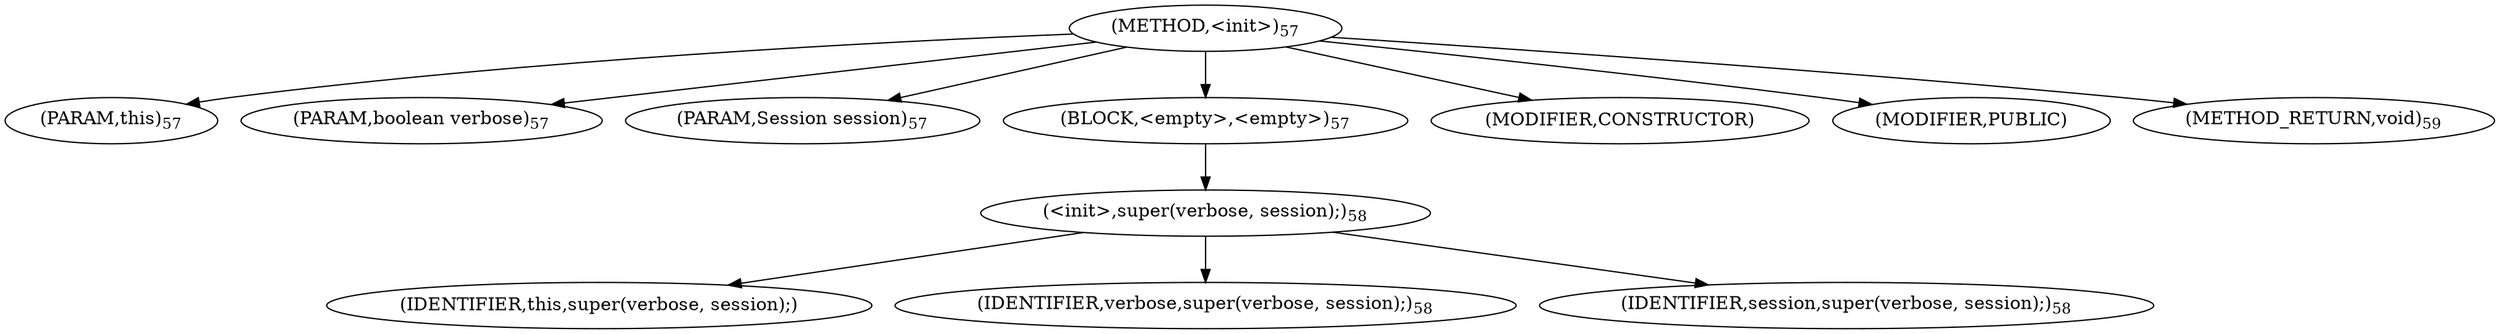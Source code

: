 digraph "&lt;init&gt;" {  
"78" [label = <(METHOD,&lt;init&gt;)<SUB>57</SUB>> ]
"6" [label = <(PARAM,this)<SUB>57</SUB>> ]
"79" [label = <(PARAM,boolean verbose)<SUB>57</SUB>> ]
"80" [label = <(PARAM,Session session)<SUB>57</SUB>> ]
"81" [label = <(BLOCK,&lt;empty&gt;,&lt;empty&gt;)<SUB>57</SUB>> ]
"82" [label = <(&lt;init&gt;,super(verbose, session);)<SUB>58</SUB>> ]
"5" [label = <(IDENTIFIER,this,super(verbose, session);)> ]
"83" [label = <(IDENTIFIER,verbose,super(verbose, session);)<SUB>58</SUB>> ]
"84" [label = <(IDENTIFIER,session,super(verbose, session);)<SUB>58</SUB>> ]
"85" [label = <(MODIFIER,CONSTRUCTOR)> ]
"86" [label = <(MODIFIER,PUBLIC)> ]
"87" [label = <(METHOD_RETURN,void)<SUB>59</SUB>> ]
  "78" -> "6" 
  "78" -> "79" 
  "78" -> "80" 
  "78" -> "81" 
  "78" -> "85" 
  "78" -> "86" 
  "78" -> "87" 
  "81" -> "82" 
  "82" -> "5" 
  "82" -> "83" 
  "82" -> "84" 
}

